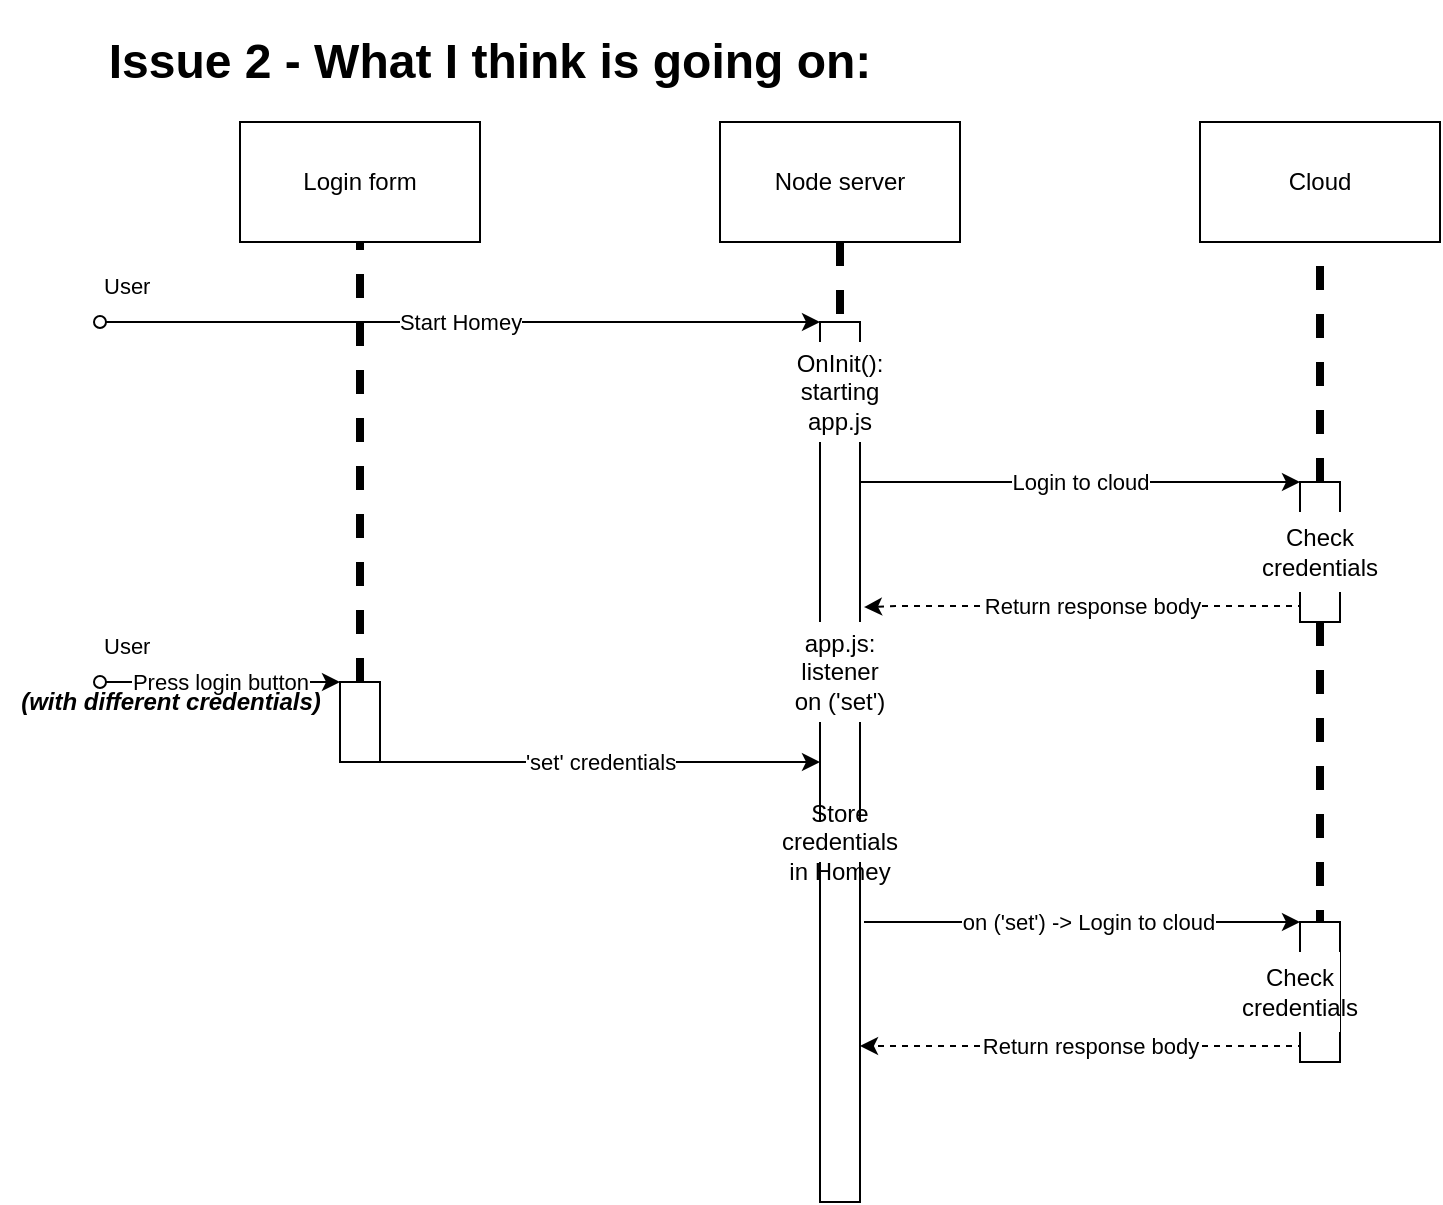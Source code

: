 <mxfile version="13.7.5" type="device"><diagram id="8l5D-kAxnWaShZ9Dx6Nm" name="Page-1"><mxGraphModel dx="2249" dy="745" grid="1" gridSize="10" guides="1" tooltips="1" connect="1" arrows="1" fold="1" page="1" pageScale="1" pageWidth="827" pageHeight="1169" math="0" shadow="0"><root><mxCell id="0"/><mxCell id="1" parent="0"/><mxCell id="Ak9lqWgYZfJxuabQcHQI-1" value="Login form" style="rounded=0;whiteSpace=wrap;html=1;" parent="1" vertex="1"><mxGeometry x="80" y="300" width="120" height="60" as="geometry"/></mxCell><mxCell id="Ak9lqWgYZfJxuabQcHQI-2" value="Node server" style="rounded=0;whiteSpace=wrap;html=1;" parent="1" vertex="1"><mxGeometry x="320" y="300" width="120" height="60" as="geometry"/></mxCell><mxCell id="Ak9lqWgYZfJxuabQcHQI-3" value="Cloud" style="rounded=0;whiteSpace=wrap;html=1;" parent="1" vertex="1"><mxGeometry x="560" y="300" width="120" height="60" as="geometry"/></mxCell><mxCell id="Ak9lqWgYZfJxuabQcHQI-28" style="edgeStyle=orthogonalEdgeStyle;rounded=0;orthogonalLoop=1;jettySize=auto;html=1;exitX=0.5;exitY=1;exitDx=0;exitDy=0;entryX=0.5;entryY=0;entryDx=0;entryDy=0;startArrow=none;startFill=0;endArrow=none;endFill=0;dashed=1;strokeWidth=4;" parent="1" source="Ak9lqWgYZfJxuabQcHQI-2" target="Ak9lqWgYZfJxuabQcHQI-24" edge="1"><mxGeometry relative="1" as="geometry"><mxPoint x="380" y="320" as="sourcePoint"/></mxGeometry></mxCell><mxCell id="Ak9lqWgYZfJxuabQcHQI-33" style="edgeStyle=orthogonalEdgeStyle;rounded=0;orthogonalLoop=1;jettySize=auto;html=1;exitX=0;exitY=1;exitDx=0;exitDy=0;startArrow=none;startFill=0;endArrow=classic;endFill=1;strokeWidth=1;dashed=1;entryX=1.1;entryY=0.324;entryDx=0;entryDy=0;entryPerimeter=0;" parent="1" source="Ak9lqWgYZfJxuabQcHQI-6" edge="1" target="Ak9lqWgYZfJxuabQcHQI-24"><mxGeometry relative="1" as="geometry"><mxPoint x="400" y="542" as="targetPoint"/><Array as="points"><mxPoint x="610" y="542"/><mxPoint x="410" y="542"/></Array></mxGeometry></mxCell><mxCell id="Ak9lqWgYZfJxuabQcHQI-34" value="Return response body" style="edgeLabel;html=1;align=center;verticalAlign=middle;resizable=0;points=[];" parent="Ak9lqWgYZfJxuabQcHQI-33" vertex="1" connectable="0"><mxGeometry x="-0.223" y="-3" relative="1" as="geometry"><mxPoint x="-24.48" y="3" as="offset"/></mxGeometry></mxCell><mxCell id="l5KC4T82PZbpkt2fxcq2-23" style="edgeStyle=orthogonalEdgeStyle;rounded=0;orthogonalLoop=1;jettySize=auto;html=1;exitX=0.5;exitY=1;exitDx=0;exitDy=0;entryX=0.5;entryY=0;entryDx=0;entryDy=0;dashed=1;endArrow=none;endFill=0;strokeWidth=4;" edge="1" parent="1" source="Ak9lqWgYZfJxuabQcHQI-6" target="l5KC4T82PZbpkt2fxcq2-17"><mxGeometry relative="1" as="geometry"/></mxCell><mxCell id="Ak9lqWgYZfJxuabQcHQI-6" value="" style="rounded=0;whiteSpace=wrap;html=1;" parent="1" vertex="1"><mxGeometry x="610" y="480" width="20" height="70" as="geometry"/></mxCell><mxCell id="Ak9lqWgYZfJxuabQcHQI-12" value="" style="endArrow=none;html=1;strokeColor=#000000;strokeWidth=4;entryX=0.5;entryY=1;entryDx=0;entryDy=0;exitX=0.5;exitY=0;exitDx=0;exitDy=0;dashed=1;" parent="1" source="l5KC4T82PZbpkt2fxcq2-7" target="Ak9lqWgYZfJxuabQcHQI-1" edge="1"><mxGeometry width="50" height="50" relative="1" as="geometry"><mxPoint x="140" y="200" as="sourcePoint"/><mxPoint x="220" y="160" as="targetPoint"/></mxGeometry></mxCell><mxCell id="Ak9lqWgYZfJxuabQcHQI-13" value="" style="endArrow=none;html=1;strokeColor=#000000;strokeWidth=4;entryX=0.5;entryY=1;entryDx=0;entryDy=0;exitX=0.5;exitY=0;exitDx=0;exitDy=0;dashed=1;" parent="1" source="Ak9lqWgYZfJxuabQcHQI-6" target="Ak9lqWgYZfJxuabQcHQI-3" edge="1"><mxGeometry width="50" height="50" relative="1" as="geometry"><mxPoint x="510" y="220" as="sourcePoint"/><mxPoint x="510" y="140" as="targetPoint"/></mxGeometry></mxCell><mxCell id="Ak9lqWgYZfJxuabQcHQI-17" value="Check credentials" style="text;html=1;strokeColor=none;align=center;verticalAlign=middle;whiteSpace=wrap;rounded=0;fillColor=#ffffff;" parent="1" vertex="1"><mxGeometry x="600" y="495" width="40" height="40" as="geometry"/></mxCell><mxCell id="Ak9lqWgYZfJxuabQcHQI-22" value="&lt;h1&gt;Issue 2 - What I think is going on:&lt;/h1&gt;" style="text;html=1;strokeColor=none;fillColor=none;align=center;verticalAlign=middle;whiteSpace=wrap;rounded=0;" parent="1" vertex="1"><mxGeometry x="10" y="250" width="390" height="40" as="geometry"/></mxCell><mxCell id="Ak9lqWgYZfJxuabQcHQI-31" style="edgeStyle=orthogonalEdgeStyle;rounded=0;orthogonalLoop=1;jettySize=auto;html=1;exitX=0.983;exitY=0.185;exitDx=0;exitDy=0;entryX=0;entryY=0;entryDx=0;entryDy=0;startArrow=none;startFill=0;endArrow=classic;endFill=1;strokeWidth=1;exitPerimeter=0;" parent="1" source="Ak9lqWgYZfJxuabQcHQI-24" target="Ak9lqWgYZfJxuabQcHQI-6" edge="1"><mxGeometry relative="1" as="geometry"><Array as="points"><mxPoint x="390" y="480"/></Array></mxGeometry></mxCell><mxCell id="Ak9lqWgYZfJxuabQcHQI-32" value="Login to cloud" style="edgeLabel;html=1;align=center;verticalAlign=middle;resizable=0;points=[];" parent="Ak9lqWgYZfJxuabQcHQI-31" vertex="1" connectable="0"><mxGeometry x="0.455" y="31" relative="1" as="geometry"><mxPoint x="-49.93" y="31" as="offset"/></mxGeometry></mxCell><mxCell id="Ak9lqWgYZfJxuabQcHQI-24" value="" style="rounded=0;whiteSpace=wrap;html=1;" parent="1" vertex="1"><mxGeometry x="370" y="400" width="20" height="440" as="geometry"/></mxCell><mxCell id="Ak9lqWgYZfJxuabQcHQI-25" value="" style="endArrow=classic;html=1;startArrow=oval;startFill=0;entryX=0;entryY=0;entryDx=0;entryDy=0;" parent="1" target="Ak9lqWgYZfJxuabQcHQI-24" edge="1"><mxGeometry relative="1" as="geometry"><mxPoint x="10" y="400" as="sourcePoint"/><mxPoint x="170" y="400" as="targetPoint"/></mxGeometry></mxCell><mxCell id="Ak9lqWgYZfJxuabQcHQI-26" value="Start Homey" style="edgeLabel;resizable=0;html=1;align=center;verticalAlign=middle;" parent="Ak9lqWgYZfJxuabQcHQI-25" connectable="0" vertex="1"><mxGeometry relative="1" as="geometry"/></mxCell><mxCell id="Ak9lqWgYZfJxuabQcHQI-27" value="User" style="edgeLabel;resizable=0;html=1;align=left;verticalAlign=bottom;" parent="Ak9lqWgYZfJxuabQcHQI-25" connectable="0" vertex="1"><mxGeometry x="-1" relative="1" as="geometry"><mxPoint y="-10" as="offset"/></mxGeometry></mxCell><mxCell id="Ak9lqWgYZfJxuabQcHQI-29" value="OnInit(): starting app.js" style="text;html=1;strokeColor=none;align=center;verticalAlign=middle;whiteSpace=wrap;rounded=0;fillColor=#ffffff;" parent="1" vertex="1"><mxGeometry x="355" y="410" width="50" height="50" as="geometry"/></mxCell><mxCell id="l5KC4T82PZbpkt2fxcq2-7" value="" style="rounded=0;whiteSpace=wrap;html=1;" vertex="1" parent="1"><mxGeometry x="130" y="580" width="20" height="40" as="geometry"/></mxCell><mxCell id="l5KC4T82PZbpkt2fxcq2-8" value="" style="endArrow=classic;html=1;entryX=0;entryY=0;entryDx=0;entryDy=0;startArrow=oval;startFill=0;" edge="1" parent="1" target="l5KC4T82PZbpkt2fxcq2-7"><mxGeometry relative="1" as="geometry"><mxPoint x="10" y="580.0" as="sourcePoint"/><mxPoint x="120" y="590" as="targetPoint"/></mxGeometry></mxCell><mxCell id="l5KC4T82PZbpkt2fxcq2-9" value="Press login button" style="edgeLabel;resizable=0;html=1;align=center;verticalAlign=middle;" connectable="0" vertex="1" parent="l5KC4T82PZbpkt2fxcq2-8"><mxGeometry relative="1" as="geometry"/></mxCell><mxCell id="l5KC4T82PZbpkt2fxcq2-10" value="User" style="edgeLabel;resizable=0;html=1;align=left;verticalAlign=bottom;" connectable="0" vertex="1" parent="l5KC4T82PZbpkt2fxcq2-8"><mxGeometry x="-1" relative="1" as="geometry"><mxPoint y="-10" as="offset"/></mxGeometry></mxCell><mxCell id="l5KC4T82PZbpkt2fxcq2-11" value="&lt;i&gt;&lt;b&gt;(with different credentials)&lt;/b&gt;&lt;/i&gt;" style="text;html=1;align=center;verticalAlign=middle;resizable=0;points=[];autosize=1;" vertex="1" parent="1"><mxGeometry x="-40" y="580" width="170" height="20" as="geometry"/></mxCell><mxCell id="l5KC4T82PZbpkt2fxcq2-12" value="" style="endArrow=classic;html=1;exitX=1;exitY=1;exitDx=0;exitDy=0;entryX=0;entryY=0;entryDx=0;entryDy=0;" edge="1" parent="1"><mxGeometry width="50" height="50" relative="1" as="geometry"><mxPoint x="150" y="620.0" as="sourcePoint"/><mxPoint x="370" y="620.0" as="targetPoint"/></mxGeometry></mxCell><mxCell id="l5KC4T82PZbpkt2fxcq2-13" value="'set' credentials" style="edgeLabel;html=1;align=center;verticalAlign=middle;resizable=0;points=[];" vertex="1" connectable="0" parent="l5KC4T82PZbpkt2fxcq2-12"><mxGeometry x="0.141" relative="1" as="geometry"><mxPoint x="-15.7" y="-0.31" as="offset"/></mxGeometry></mxCell><mxCell id="l5KC4T82PZbpkt2fxcq2-14" value="app.js: listener on ('set')" style="text;html=1;strokeColor=none;align=center;verticalAlign=middle;whiteSpace=wrap;rounded=0;fillColor=#ffffff;" vertex="1" parent="1"><mxGeometry x="355" y="550" width="50" height="50" as="geometry"/></mxCell><mxCell id="l5KC4T82PZbpkt2fxcq2-15" style="edgeStyle=orthogonalEdgeStyle;rounded=0;orthogonalLoop=1;jettySize=auto;html=1;exitX=0;exitY=1;exitDx=0;exitDy=0;startArrow=none;startFill=0;endArrow=classic;endFill=1;strokeWidth=1;dashed=1;" edge="1" parent="1" source="l5KC4T82PZbpkt2fxcq2-17"><mxGeometry relative="1" as="geometry"><mxPoint x="390" y="762" as="targetPoint"/><Array as="points"><mxPoint x="600" y="762"/><mxPoint x="400" y="762"/></Array></mxGeometry></mxCell><mxCell id="l5KC4T82PZbpkt2fxcq2-16" value="Return response body" style="edgeLabel;html=1;align=center;verticalAlign=middle;resizable=0;points=[];" vertex="1" connectable="0" parent="l5KC4T82PZbpkt2fxcq2-15"><mxGeometry x="-0.223" y="-3" relative="1" as="geometry"><mxPoint x="-24.48" y="3" as="offset"/></mxGeometry></mxCell><mxCell id="l5KC4T82PZbpkt2fxcq2-17" value="" style="rounded=0;whiteSpace=wrap;html=1;" vertex="1" parent="1"><mxGeometry x="610" y="700" width="20" height="70" as="geometry"/></mxCell><mxCell id="l5KC4T82PZbpkt2fxcq2-18" value="Check credentials" style="text;html=1;strokeColor=none;align=center;verticalAlign=middle;whiteSpace=wrap;rounded=0;fillColor=#ffffff;" vertex="1" parent="1"><mxGeometry x="590" y="715" width="40" height="40" as="geometry"/></mxCell><mxCell id="l5KC4T82PZbpkt2fxcq2-20" value="" style="endArrow=classic;html=1;entryX=0;entryY=0;entryDx=0;entryDy=0;" edge="1" parent="1" target="l5KC4T82PZbpkt2fxcq2-17"><mxGeometry width="50" height="50" relative="1" as="geometry"><mxPoint x="392" y="700" as="sourcePoint"/><mxPoint x="480" y="710" as="targetPoint"/></mxGeometry></mxCell><mxCell id="l5KC4T82PZbpkt2fxcq2-21" value="on ('set') -&amp;gt; Login to cloud" style="edgeLabel;html=1;align=center;verticalAlign=middle;resizable=0;points=[];" vertex="1" connectable="0" parent="l5KC4T82PZbpkt2fxcq2-20"><mxGeometry x="-0.237" y="-2" relative="1" as="geometry"><mxPoint x="28.57" y="-2" as="offset"/></mxGeometry></mxCell><mxCell id="l5KC4T82PZbpkt2fxcq2-24" value="Store credentials in Homey" style="text;html=1;strokeColor=none;align=center;verticalAlign=middle;whiteSpace=wrap;rounded=0;fillColor=#ffffff;" vertex="1" parent="1"><mxGeometry x="355" y="650" width="50" height="20" as="geometry"/></mxCell></root></mxGraphModel></diagram></mxfile>